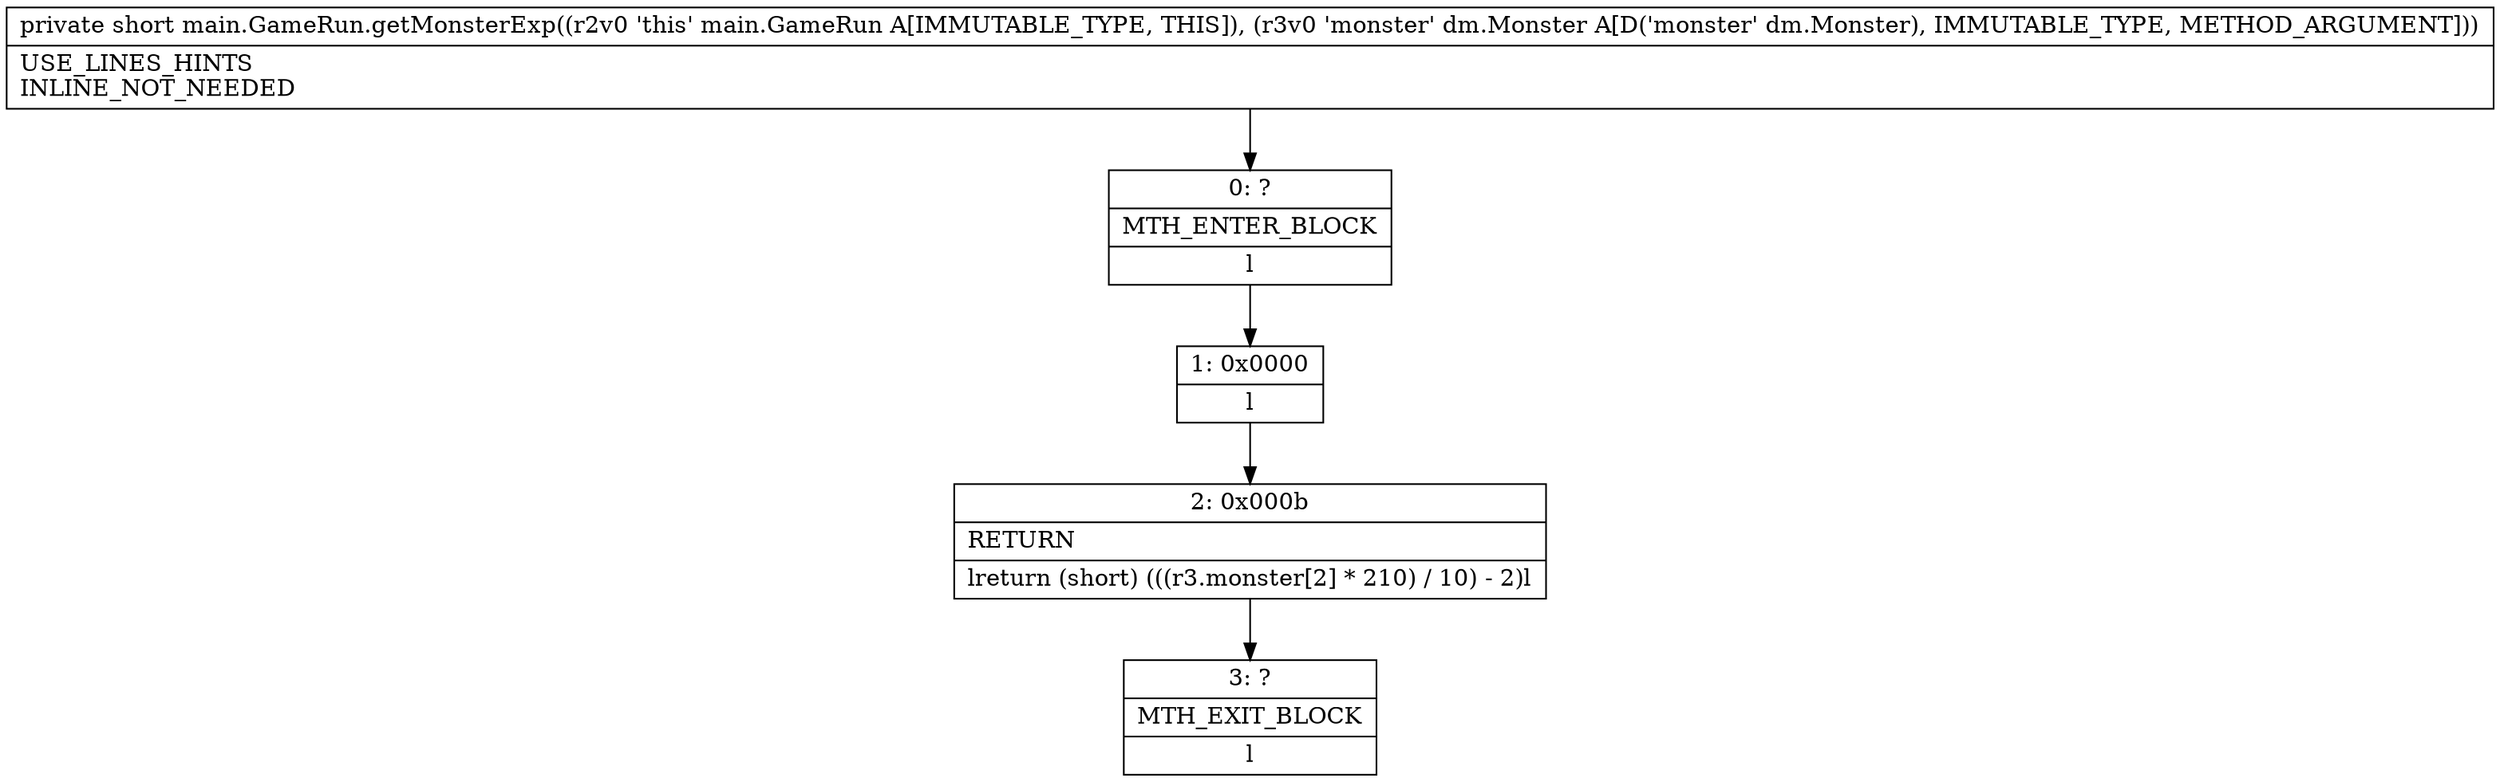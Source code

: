 digraph "CFG formain.GameRun.getMonsterExp(Ldm\/Monster;)S" {
Node_0 [shape=record,label="{0\:\ ?|MTH_ENTER_BLOCK\l|l}"];
Node_1 [shape=record,label="{1\:\ 0x0000|l}"];
Node_2 [shape=record,label="{2\:\ 0x000b|RETURN\l|lreturn (short) (((r3.monster[2] * 210) \/ 10) \- 2)l}"];
Node_3 [shape=record,label="{3\:\ ?|MTH_EXIT_BLOCK\l|l}"];
MethodNode[shape=record,label="{private short main.GameRun.getMonsterExp((r2v0 'this' main.GameRun A[IMMUTABLE_TYPE, THIS]), (r3v0 'monster' dm.Monster A[D('monster' dm.Monster), IMMUTABLE_TYPE, METHOD_ARGUMENT]))  | USE_LINES_HINTS\lINLINE_NOT_NEEDED\l}"];
MethodNode -> Node_0;
Node_0 -> Node_1;
Node_1 -> Node_2;
Node_2 -> Node_3;
}

